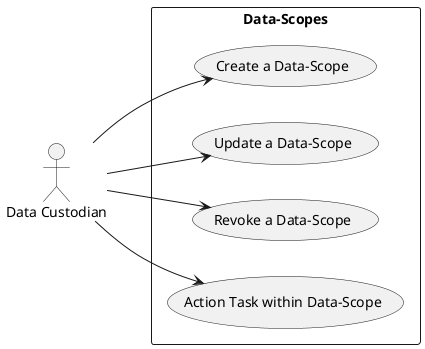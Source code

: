 @startuml
left to right direction
actor "Data Custodian" as fc
rectangle Data-Scopes {
  usecase "Create a Data-Scope" as UC1
  usecase "Update a Data-Scope" as UC2
  usecase "Revoke a Data-Scope" as UC3
  usecase "Action Task within Data-Scope" as UC4
}
fc --> UC1
fc --> UC2
fc --> UC3
fc --> UC4
@enduml